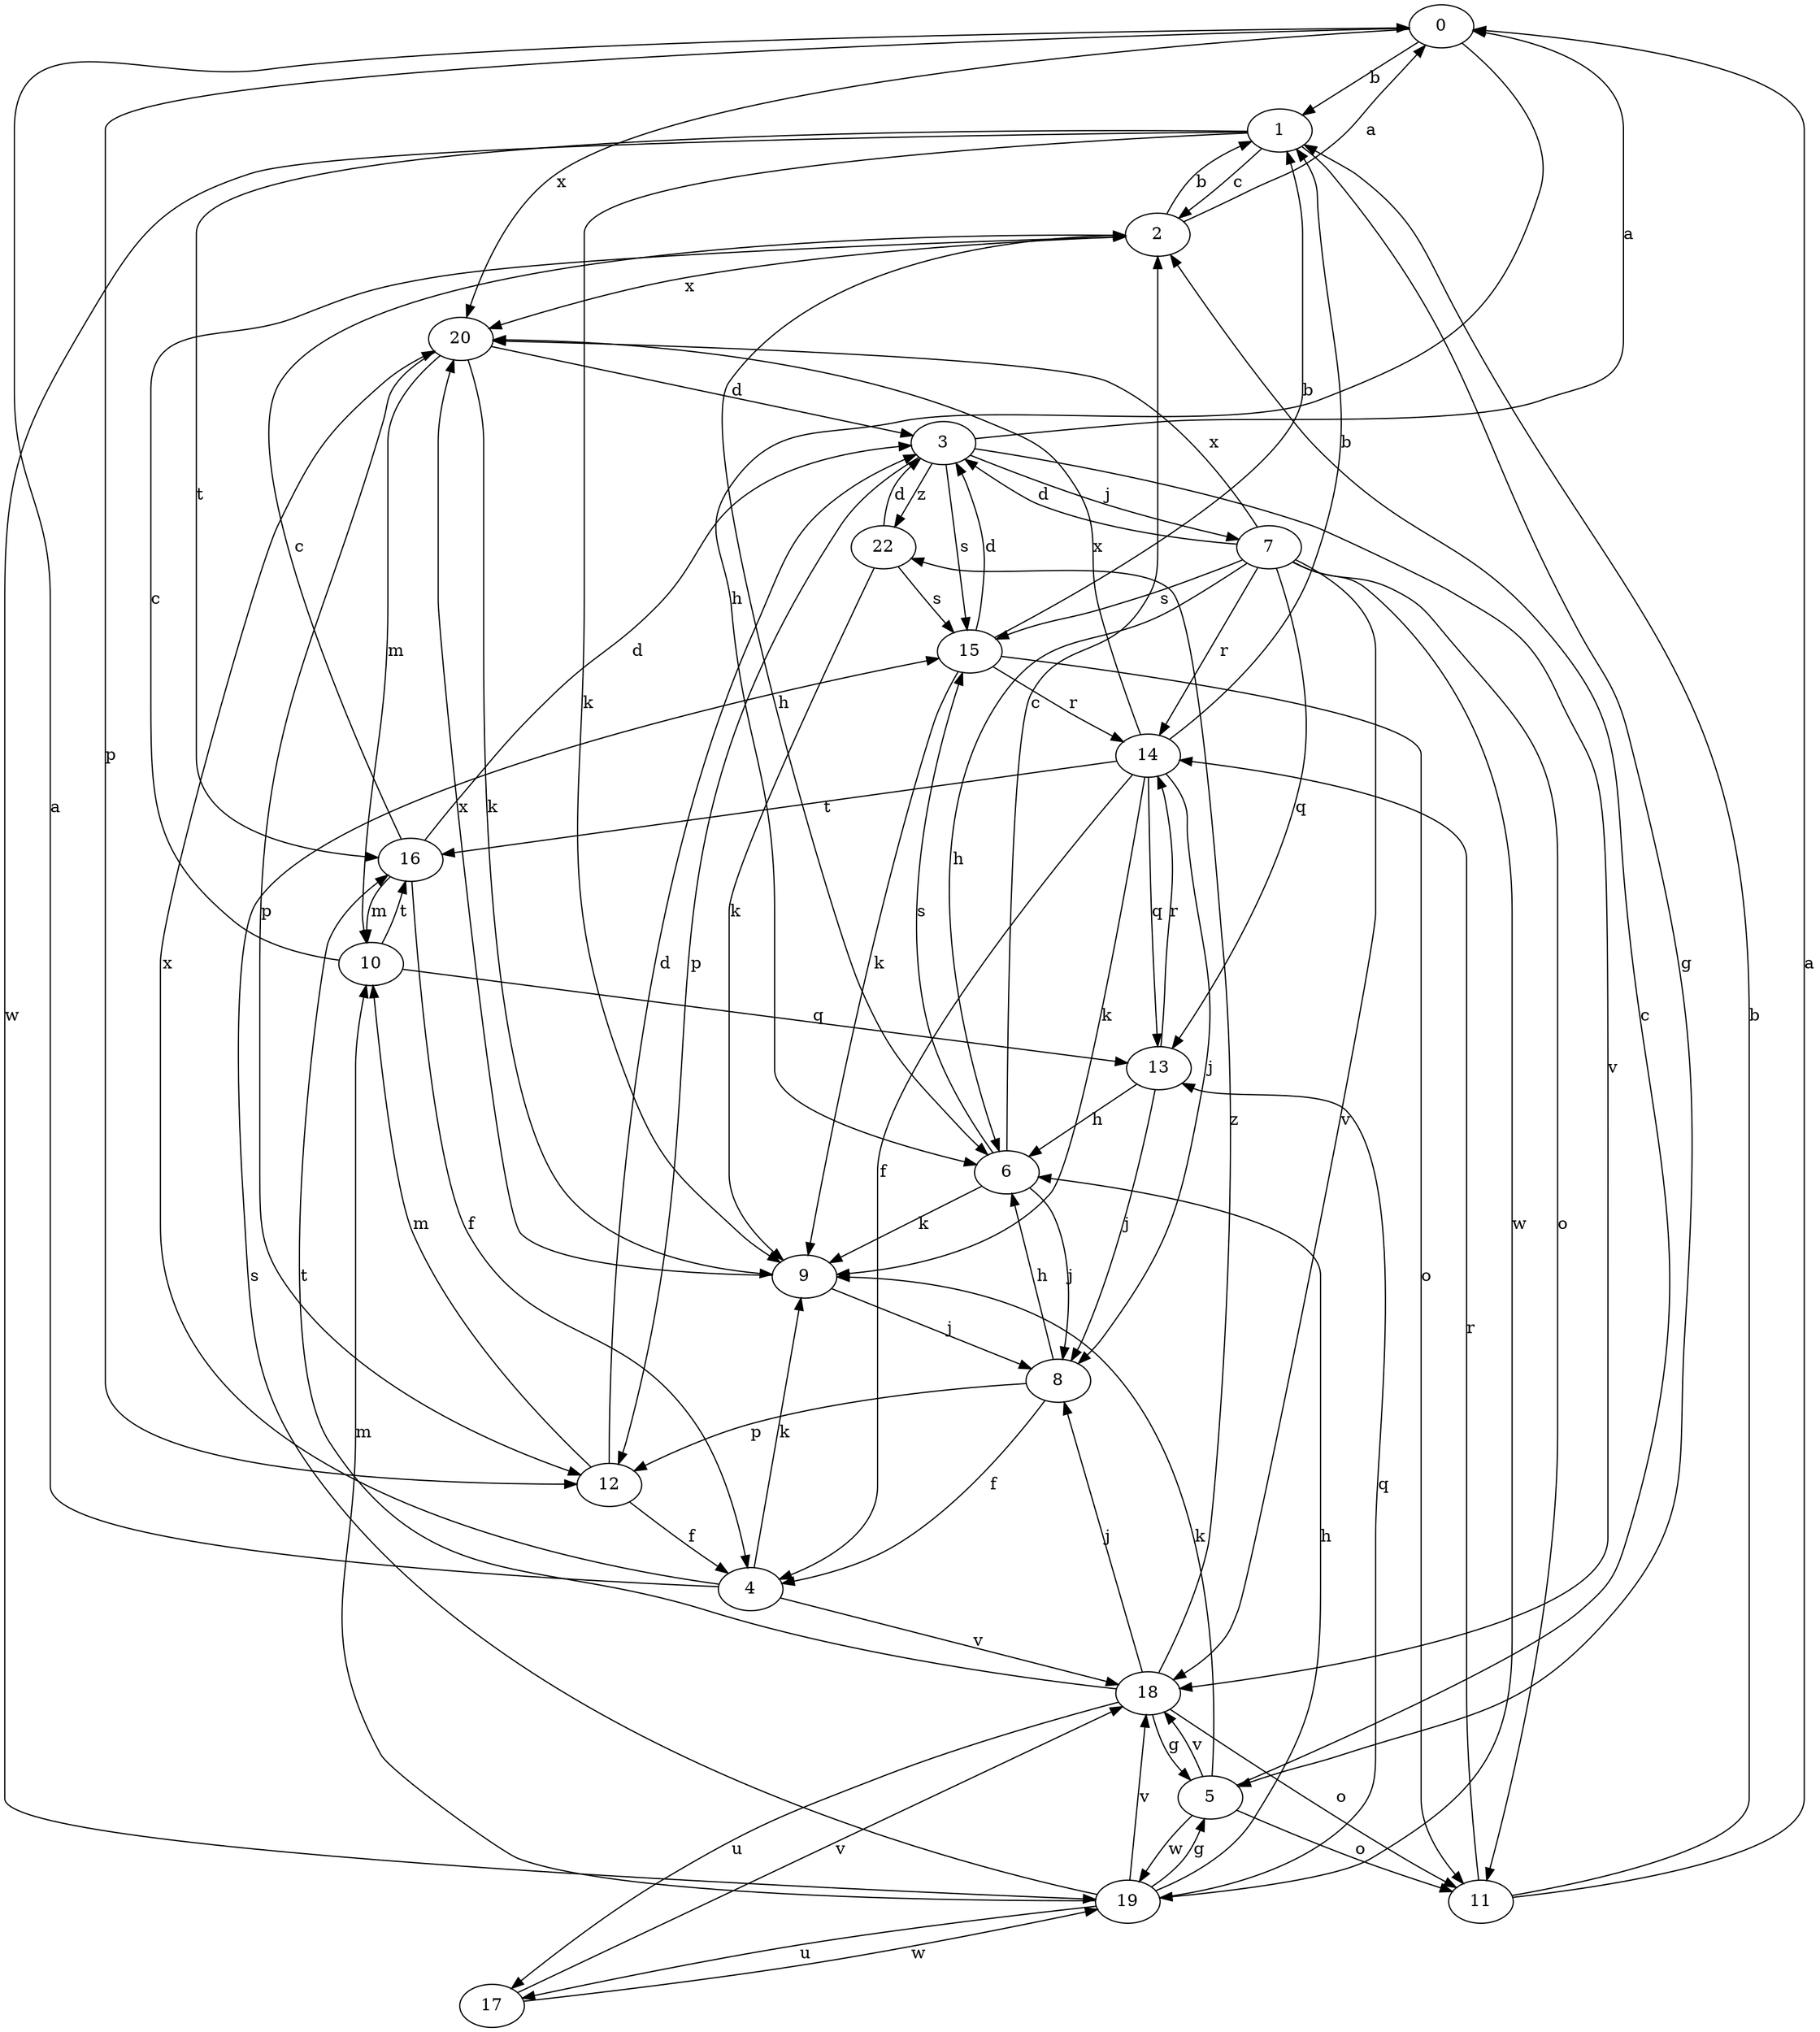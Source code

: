 strict digraph  {
0;
1;
2;
3;
4;
5;
6;
7;
8;
9;
10;
11;
12;
13;
14;
15;
16;
17;
18;
19;
20;
22;
0 -> 1  [label=b];
0 -> 6  [label=h];
0 -> 12  [label=p];
0 -> 20  [label=x];
1 -> 2  [label=c];
1 -> 5  [label=g];
1 -> 9  [label=k];
1 -> 16  [label=t];
1 -> 19  [label=w];
2 -> 0  [label=a];
2 -> 1  [label=b];
2 -> 6  [label=h];
2 -> 20  [label=x];
3 -> 0  [label=a];
3 -> 7  [label=j];
3 -> 12  [label=p];
3 -> 15  [label=s];
3 -> 18  [label=v];
3 -> 22  [label=z];
4 -> 0  [label=a];
4 -> 9  [label=k];
4 -> 18  [label=v];
4 -> 20  [label=x];
5 -> 2  [label=c];
5 -> 9  [label=k];
5 -> 11  [label=o];
5 -> 18  [label=v];
5 -> 19  [label=w];
6 -> 2  [label=c];
6 -> 8  [label=j];
6 -> 9  [label=k];
6 -> 15  [label=s];
7 -> 3  [label=d];
7 -> 6  [label=h];
7 -> 11  [label=o];
7 -> 13  [label=q];
7 -> 14  [label=r];
7 -> 15  [label=s];
7 -> 18  [label=v];
7 -> 19  [label=w];
7 -> 20  [label=x];
8 -> 4  [label=f];
8 -> 6  [label=h];
8 -> 12  [label=p];
9 -> 8  [label=j];
9 -> 20  [label=x];
10 -> 2  [label=c];
10 -> 13  [label=q];
10 -> 16  [label=t];
11 -> 0  [label=a];
11 -> 1  [label=b];
11 -> 14  [label=r];
12 -> 3  [label=d];
12 -> 4  [label=f];
12 -> 10  [label=m];
13 -> 6  [label=h];
13 -> 8  [label=j];
13 -> 14  [label=r];
14 -> 1  [label=b];
14 -> 4  [label=f];
14 -> 8  [label=j];
14 -> 9  [label=k];
14 -> 13  [label=q];
14 -> 16  [label=t];
14 -> 20  [label=x];
15 -> 1  [label=b];
15 -> 3  [label=d];
15 -> 9  [label=k];
15 -> 11  [label=o];
15 -> 14  [label=r];
16 -> 2  [label=c];
16 -> 3  [label=d];
16 -> 4  [label=f];
16 -> 10  [label=m];
17 -> 18  [label=v];
17 -> 19  [label=w];
18 -> 5  [label=g];
18 -> 8  [label=j];
18 -> 11  [label=o];
18 -> 16  [label=t];
18 -> 17  [label=u];
18 -> 22  [label=z];
19 -> 5  [label=g];
19 -> 6  [label=h];
19 -> 10  [label=m];
19 -> 13  [label=q];
19 -> 15  [label=s];
19 -> 17  [label=u];
19 -> 18  [label=v];
20 -> 3  [label=d];
20 -> 9  [label=k];
20 -> 10  [label=m];
20 -> 12  [label=p];
22 -> 3  [label=d];
22 -> 9  [label=k];
22 -> 15  [label=s];
}
